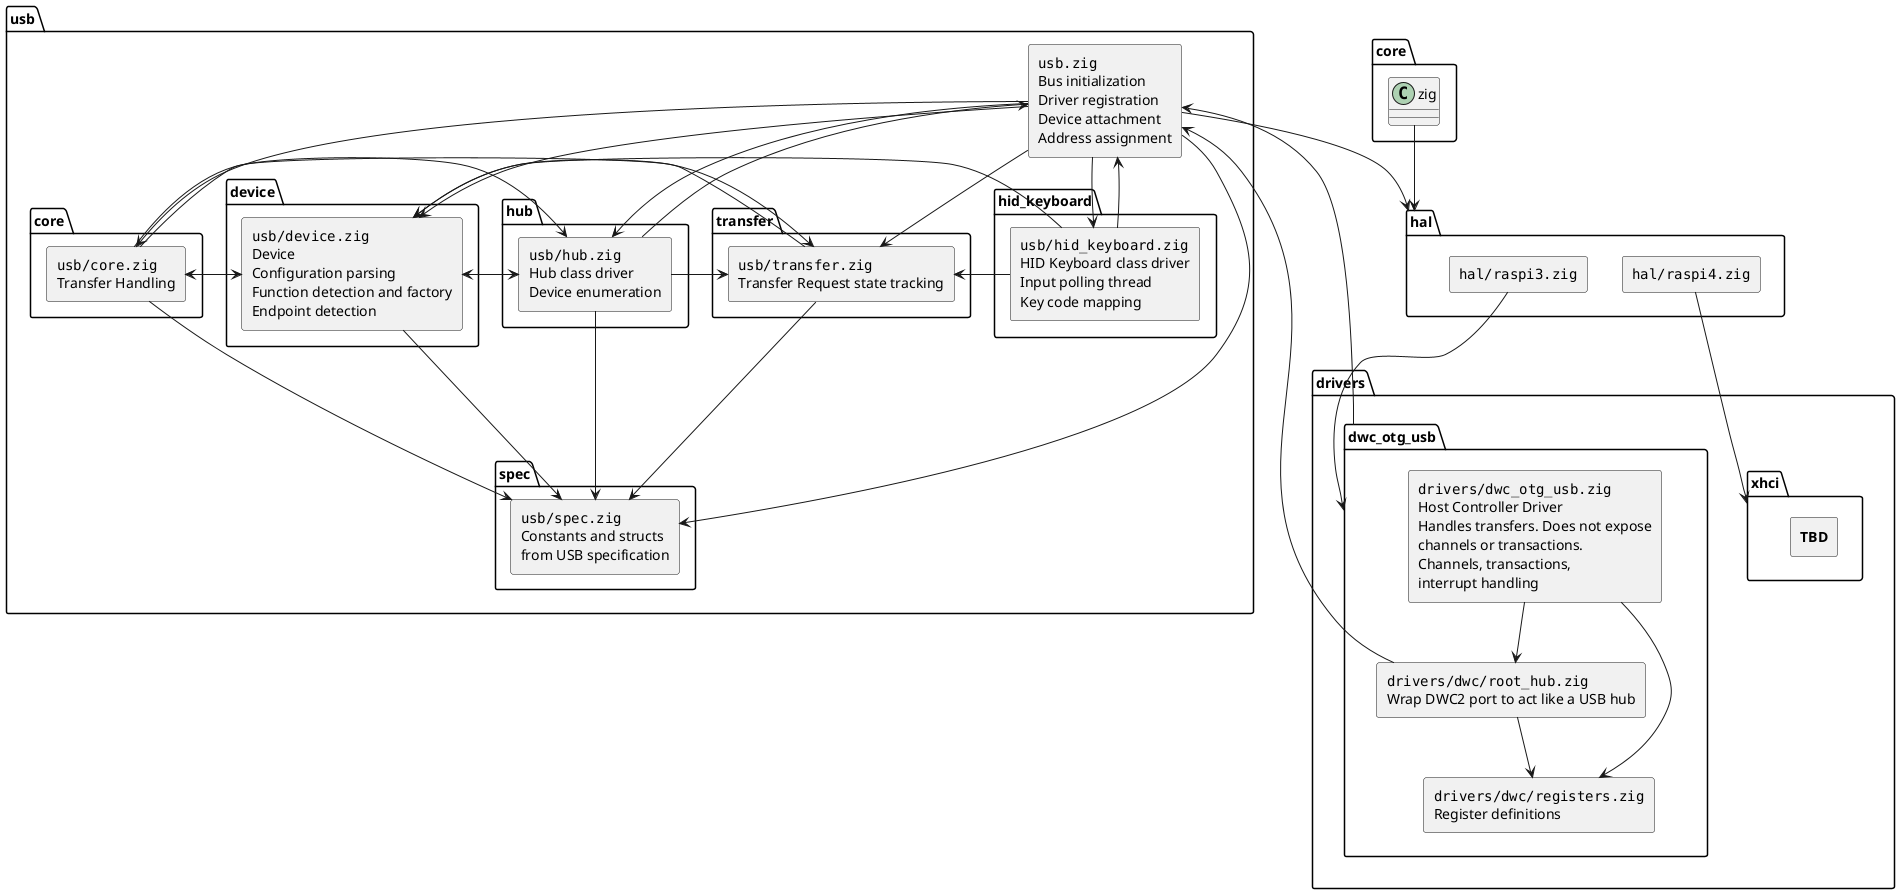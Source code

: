 @startuml
skinparam componentStyle rectangle

package usb {
        component usb.zig [
        ""usb.zig""
        Bus initialization
        Driver registration
        Device attachment
        Address assignment
        ]

        component core.zig [
        ""usb/core.zig""
        Transfer Handling
        ]

        component device.zig [
        ""usb/device.zig""
        Device
        Configuration parsing
        Function detection and factory
        Endpoint detection
        ]


        component transfer.zig [
        ""usb/transfer.zig""
        Transfer Request state tracking
        ]

        component hub.zig [
        ""usb/hub.zig""
        Hub class driver
        Device enumeration
        ]

        component hid_keyboard.zig [
        ""usb/hid_keyboard.zig""
        HID Keyboard class driver
        Input polling thread
        Key code mapping
        ]

        component spec.zig [
        ""usb/spec.zig""
        Constants and structs
        from USB specification
        ]

        usb.zig -d-> core.zig
        usb.zig -d-> device.zig
        usb.zig -d-> hid_keyboard.zig
        usb.zig -d-> hub.zig
        usb.zig -d-> spec.zig
        usb.zig -d-> transfer.zig
        core.zig -> device.zig
        core.zig -> hub.zig
        core.zig -d-> spec.zig
        core.zig -> transfer.zig
        device.zig -> core.zig
        device.zig -> hub.zig
        device.zig -d-> spec.zig
        hid_keyboard.zig -> device.zig
        hid_keyboard.zig -> transfer.zig
        hid_keyboard.zig -u-> usb.zig
        hub.zig -> device.zig
        hub.zig -d-> spec.zig
        hub.zig -> transfer.zig
        hub.zig -u-> usb.zig
        transfer.zig -d-> spec.zig
        transfer.zig -> device.zig
}

package drivers {
        package dwc_otg_usb {
                component dwc_hcd [
                ""drivers/dwc_otg_usb.zig""
                Host Controller Driver
                Handles transfers. Does not expose
                channels or transactions.
                Channels, transactions,
                interrupt handling
                ]
                component dwc_reg [
                ""drivers/dwc/registers.zig""
                Register definitions
                ]
                component root_hub [
                ""drivers/dwc/root_hub.zig""
                Wrap DWC2 port to act like a USB hub
                ]
        }
        package xhci {
                component xhci_hcd [
                **TBD**
                ]
        }

        dwc_hcd -d-> dwc_reg
        dwc_hcd -d-> root_hub
        root_hub -d-> dwc_reg
}

package hal {
        component raspi3 [
        ""hal/raspi3.zig""
        ]

        component raspi4 [
        ""hal/raspi4.zig""
        ]
}

core.zig -d-> hal
usb.zig -d-> hal
raspi3 -d-> dwc_otg_usb
raspi4 -d-> xhci
root_hub -u-> usb.zig
dwc_otg_usb -u-> usb.zig

@enduml
